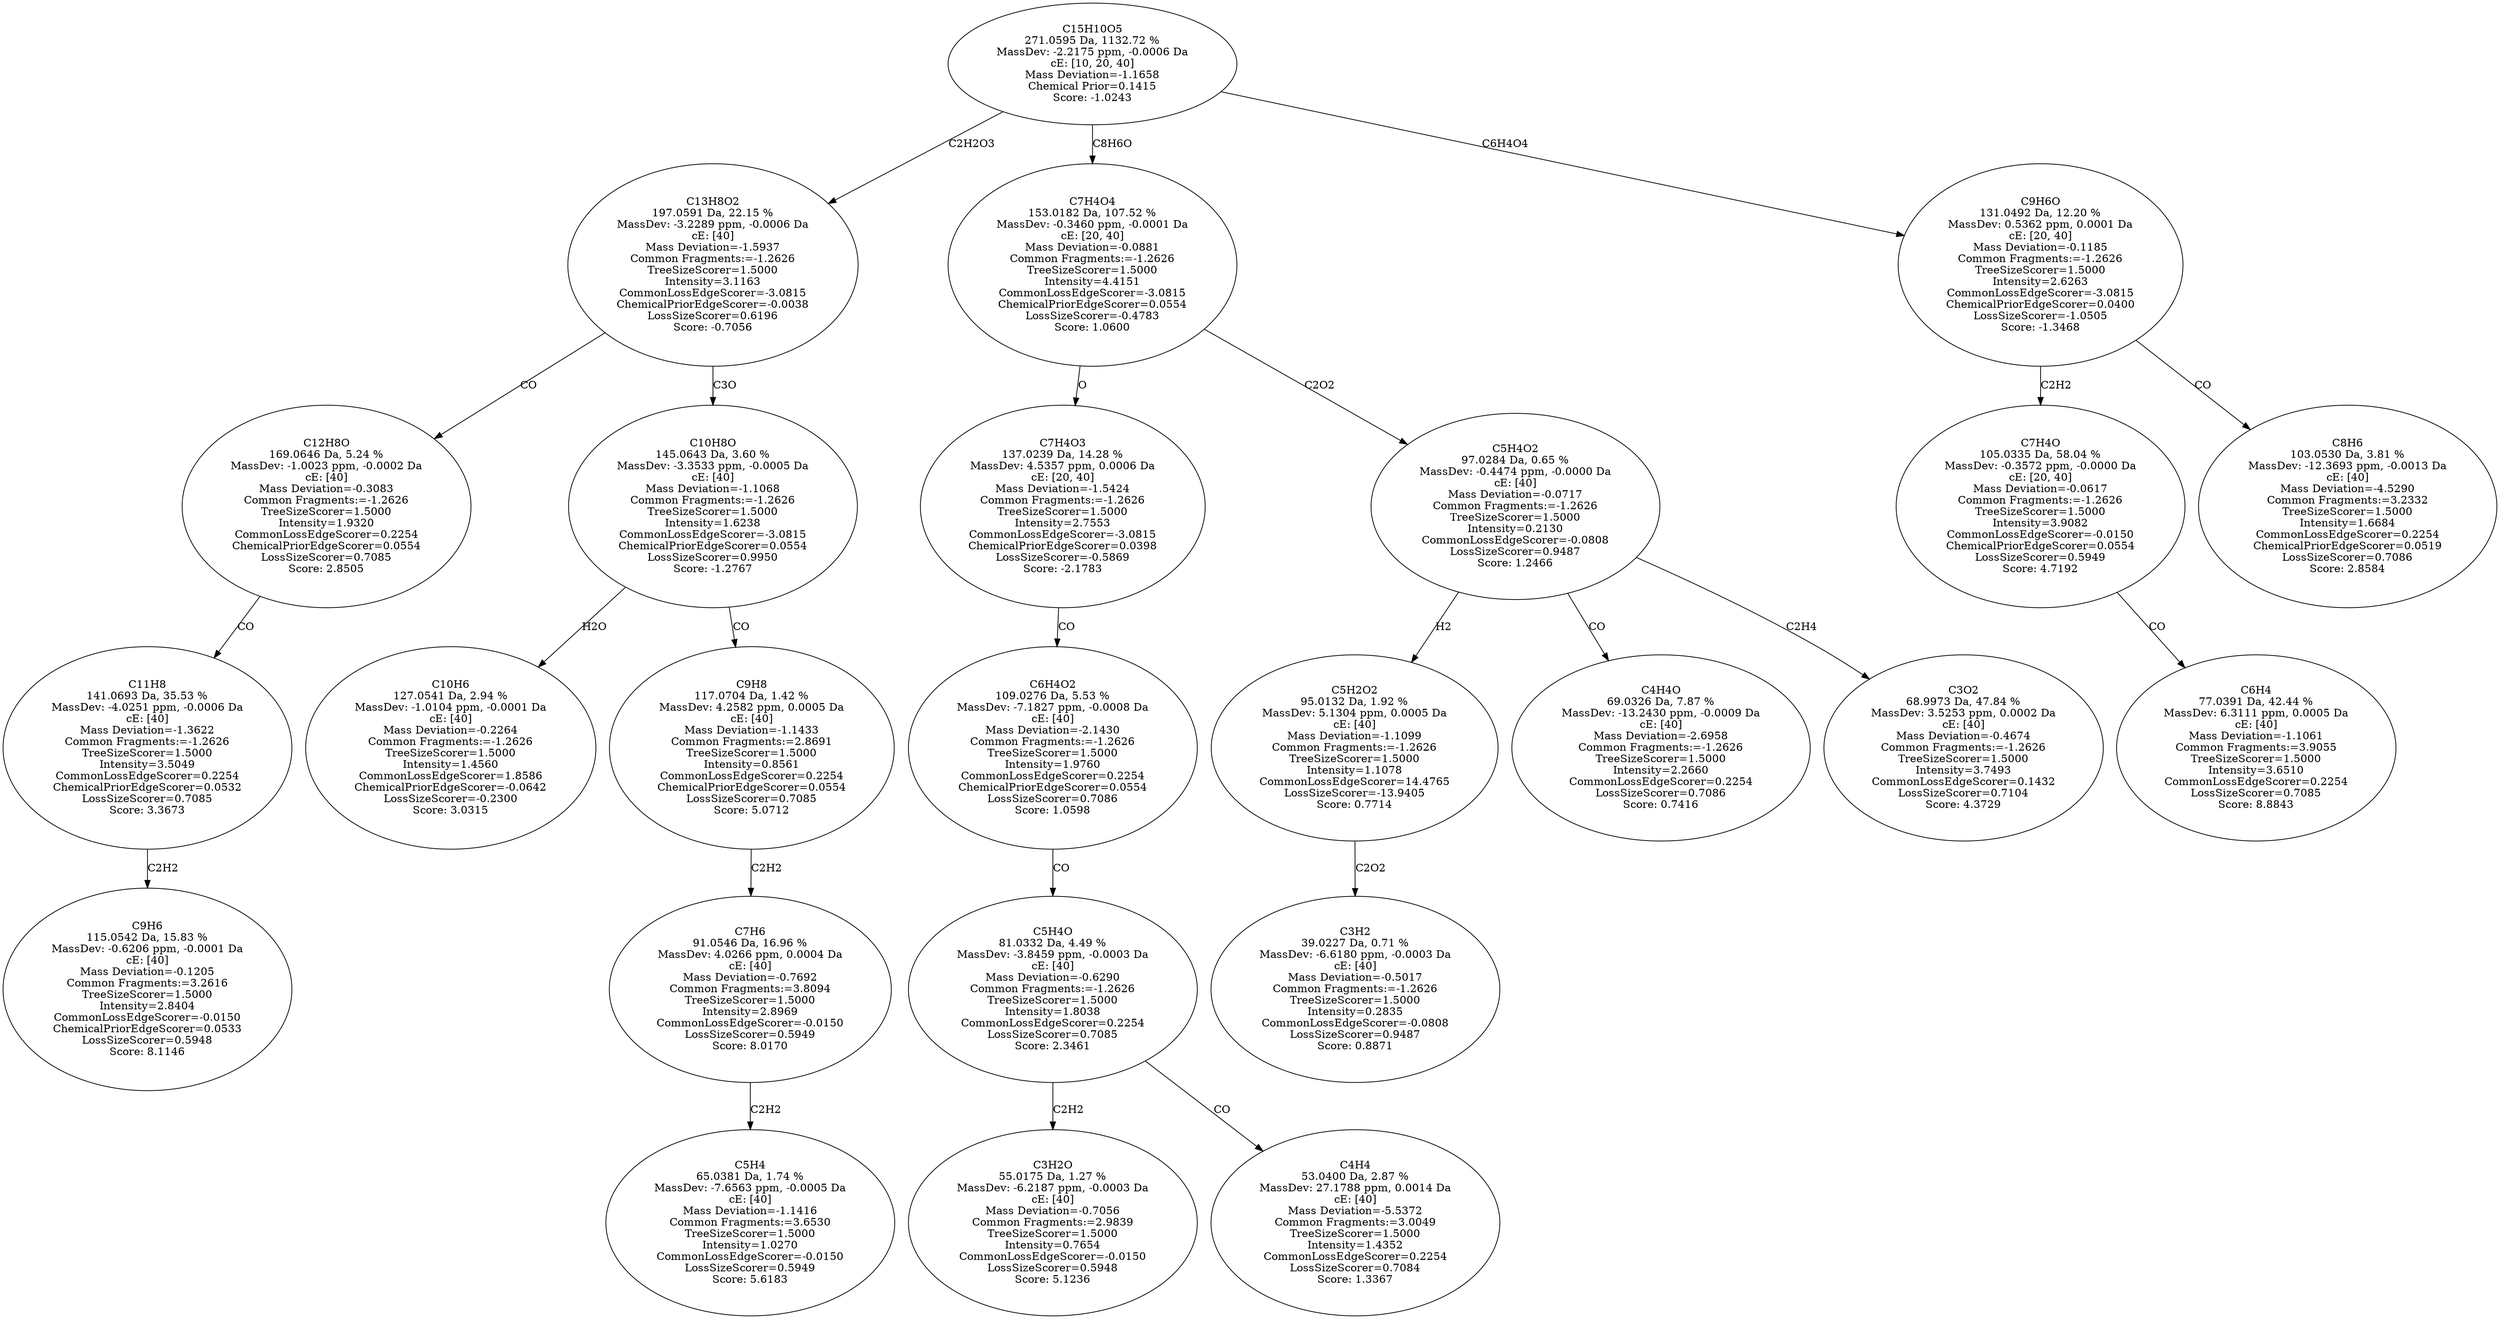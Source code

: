 strict digraph {
v1 [label="C9H6\n115.0542 Da, 15.83 %\nMassDev: -0.6206 ppm, -0.0001 Da\ncE: [40]\nMass Deviation=-0.1205\nCommon Fragments:=3.2616\nTreeSizeScorer=1.5000\nIntensity=2.8404\nCommonLossEdgeScorer=-0.0150\nChemicalPriorEdgeScorer=0.0533\nLossSizeScorer=0.5948\nScore: 8.1146"];
v2 [label="C11H8\n141.0693 Da, 35.53 %\nMassDev: -4.0251 ppm, -0.0006 Da\ncE: [40]\nMass Deviation=-1.3622\nCommon Fragments:=-1.2626\nTreeSizeScorer=1.5000\nIntensity=3.5049\nCommonLossEdgeScorer=0.2254\nChemicalPriorEdgeScorer=0.0532\nLossSizeScorer=0.7085\nScore: 3.3673"];
v3 [label="C12H8O\n169.0646 Da, 5.24 %\nMassDev: -1.0023 ppm, -0.0002 Da\ncE: [40]\nMass Deviation=-0.3083\nCommon Fragments:=-1.2626\nTreeSizeScorer=1.5000\nIntensity=1.9320\nCommonLossEdgeScorer=0.2254\nChemicalPriorEdgeScorer=0.0554\nLossSizeScorer=0.7085\nScore: 2.8505"];
v4 [label="C10H6\n127.0541 Da, 2.94 %\nMassDev: -1.0104 ppm, -0.0001 Da\ncE: [40]\nMass Deviation=-0.2264\nCommon Fragments:=-1.2626\nTreeSizeScorer=1.5000\nIntensity=1.4560\nCommonLossEdgeScorer=1.8586\nChemicalPriorEdgeScorer=-0.0642\nLossSizeScorer=-0.2300\nScore: 3.0315"];
v5 [label="C5H4\n65.0381 Da, 1.74 %\nMassDev: -7.6563 ppm, -0.0005 Da\ncE: [40]\nMass Deviation=-1.1416\nCommon Fragments:=3.6530\nTreeSizeScorer=1.5000\nIntensity=1.0270\nCommonLossEdgeScorer=-0.0150\nLossSizeScorer=0.5949\nScore: 5.6183"];
v6 [label="C7H6\n91.0546 Da, 16.96 %\nMassDev: 4.0266 ppm, 0.0004 Da\ncE: [40]\nMass Deviation=-0.7692\nCommon Fragments:=3.8094\nTreeSizeScorer=1.5000\nIntensity=2.8969\nCommonLossEdgeScorer=-0.0150\nLossSizeScorer=0.5949\nScore: 8.0170"];
v7 [label="C9H8\n117.0704 Da, 1.42 %\nMassDev: 4.2582 ppm, 0.0005 Da\ncE: [40]\nMass Deviation=-1.1433\nCommon Fragments:=2.8691\nTreeSizeScorer=1.5000\nIntensity=0.8561\nCommonLossEdgeScorer=0.2254\nChemicalPriorEdgeScorer=0.0554\nLossSizeScorer=0.7085\nScore: 5.0712"];
v8 [label="C10H8O\n145.0643 Da, 3.60 %\nMassDev: -3.3533 ppm, -0.0005 Da\ncE: [40]\nMass Deviation=-1.1068\nCommon Fragments:=-1.2626\nTreeSizeScorer=1.5000\nIntensity=1.6238\nCommonLossEdgeScorer=-3.0815\nChemicalPriorEdgeScorer=0.0554\nLossSizeScorer=0.9950\nScore: -1.2767"];
v9 [label="C13H8O2\n197.0591 Da, 22.15 %\nMassDev: -3.2289 ppm, -0.0006 Da\ncE: [40]\nMass Deviation=-1.5937\nCommon Fragments:=-1.2626\nTreeSizeScorer=1.5000\nIntensity=3.1163\nCommonLossEdgeScorer=-3.0815\nChemicalPriorEdgeScorer=-0.0038\nLossSizeScorer=0.6196\nScore: -0.7056"];
v10 [label="C3H2O\n55.0175 Da, 1.27 %\nMassDev: -6.2187 ppm, -0.0003 Da\ncE: [40]\nMass Deviation=-0.7056\nCommon Fragments:=2.9839\nTreeSizeScorer=1.5000\nIntensity=0.7654\nCommonLossEdgeScorer=-0.0150\nLossSizeScorer=0.5948\nScore: 5.1236"];
v11 [label="C4H4\n53.0400 Da, 2.87 %\nMassDev: 27.1788 ppm, 0.0014 Da\ncE: [40]\nMass Deviation=-5.5372\nCommon Fragments:=3.0049\nTreeSizeScorer=1.5000\nIntensity=1.4352\nCommonLossEdgeScorer=0.2254\nLossSizeScorer=0.7084\nScore: 1.3367"];
v12 [label="C5H4O\n81.0332 Da, 4.49 %\nMassDev: -3.8459 ppm, -0.0003 Da\ncE: [40]\nMass Deviation=-0.6290\nCommon Fragments:=-1.2626\nTreeSizeScorer=1.5000\nIntensity=1.8038\nCommonLossEdgeScorer=0.2254\nLossSizeScorer=0.7085\nScore: 2.3461"];
v13 [label="C6H4O2\n109.0276 Da, 5.53 %\nMassDev: -7.1827 ppm, -0.0008 Da\ncE: [40]\nMass Deviation=-2.1430\nCommon Fragments:=-1.2626\nTreeSizeScorer=1.5000\nIntensity=1.9760\nCommonLossEdgeScorer=0.2254\nChemicalPriorEdgeScorer=0.0554\nLossSizeScorer=0.7086\nScore: 1.0598"];
v14 [label="C7H4O3\n137.0239 Da, 14.28 %\nMassDev: 4.5357 ppm, 0.0006 Da\ncE: [20, 40]\nMass Deviation=-1.5424\nCommon Fragments:=-1.2626\nTreeSizeScorer=1.5000\nIntensity=2.7553\nCommonLossEdgeScorer=-3.0815\nChemicalPriorEdgeScorer=0.0398\nLossSizeScorer=-0.5869\nScore: -2.1783"];
v15 [label="C3H2\n39.0227 Da, 0.71 %\nMassDev: -6.6180 ppm, -0.0003 Da\ncE: [40]\nMass Deviation=-0.5017\nCommon Fragments:=-1.2626\nTreeSizeScorer=1.5000\nIntensity=0.2835\nCommonLossEdgeScorer=-0.0808\nLossSizeScorer=0.9487\nScore: 0.8871"];
v16 [label="C5H2O2\n95.0132 Da, 1.92 %\nMassDev: 5.1304 ppm, 0.0005 Da\ncE: [40]\nMass Deviation=-1.1099\nCommon Fragments:=-1.2626\nTreeSizeScorer=1.5000\nIntensity=1.1078\nCommonLossEdgeScorer=14.4765\nLossSizeScorer=-13.9405\nScore: 0.7714"];
v17 [label="C4H4O\n69.0326 Da, 7.87 %\nMassDev: -13.2430 ppm, -0.0009 Da\ncE: [40]\nMass Deviation=-2.6958\nCommon Fragments:=-1.2626\nTreeSizeScorer=1.5000\nIntensity=2.2660\nCommonLossEdgeScorer=0.2254\nLossSizeScorer=0.7086\nScore: 0.7416"];
v18 [label="C3O2\n68.9973 Da, 47.84 %\nMassDev: 3.5253 ppm, 0.0002 Da\ncE: [40]\nMass Deviation=-0.4674\nCommon Fragments:=-1.2626\nTreeSizeScorer=1.5000\nIntensity=3.7493\nCommonLossEdgeScorer=0.1432\nLossSizeScorer=0.7104\nScore: 4.3729"];
v19 [label="C5H4O2\n97.0284 Da, 0.65 %\nMassDev: -0.4474 ppm, -0.0000 Da\ncE: [40]\nMass Deviation=-0.0717\nCommon Fragments:=-1.2626\nTreeSizeScorer=1.5000\nIntensity=0.2130\nCommonLossEdgeScorer=-0.0808\nLossSizeScorer=0.9487\nScore: 1.2466"];
v20 [label="C7H4O4\n153.0182 Da, 107.52 %\nMassDev: -0.3460 ppm, -0.0001 Da\ncE: [20, 40]\nMass Deviation=-0.0881\nCommon Fragments:=-1.2626\nTreeSizeScorer=1.5000\nIntensity=4.4151\nCommonLossEdgeScorer=-3.0815\nChemicalPriorEdgeScorer=0.0554\nLossSizeScorer=-0.4783\nScore: 1.0600"];
v21 [label="C6H4\n77.0391 Da, 42.44 %\nMassDev: 6.3111 ppm, 0.0005 Da\ncE: [40]\nMass Deviation=-1.1061\nCommon Fragments:=3.9055\nTreeSizeScorer=1.5000\nIntensity=3.6510\nCommonLossEdgeScorer=0.2254\nLossSizeScorer=0.7085\nScore: 8.8843"];
v22 [label="C7H4O\n105.0335 Da, 58.04 %\nMassDev: -0.3572 ppm, -0.0000 Da\ncE: [20, 40]\nMass Deviation=-0.0617\nCommon Fragments:=-1.2626\nTreeSizeScorer=1.5000\nIntensity=3.9082\nCommonLossEdgeScorer=-0.0150\nChemicalPriorEdgeScorer=0.0554\nLossSizeScorer=0.5949\nScore: 4.7192"];
v23 [label="C8H6\n103.0530 Da, 3.81 %\nMassDev: -12.3693 ppm, -0.0013 Da\ncE: [40]\nMass Deviation=-4.5290\nCommon Fragments:=3.2332\nTreeSizeScorer=1.5000\nIntensity=1.6684\nCommonLossEdgeScorer=0.2254\nChemicalPriorEdgeScorer=0.0519\nLossSizeScorer=0.7086\nScore: 2.8584"];
v24 [label="C9H6O\n131.0492 Da, 12.20 %\nMassDev: 0.5362 ppm, 0.0001 Da\ncE: [20, 40]\nMass Deviation=-0.1185\nCommon Fragments:=-1.2626\nTreeSizeScorer=1.5000\nIntensity=2.6263\nCommonLossEdgeScorer=-3.0815\nChemicalPriorEdgeScorer=0.0400\nLossSizeScorer=-1.0505\nScore: -1.3468"];
v25 [label="C15H10O5\n271.0595 Da, 1132.72 %\nMassDev: -2.2175 ppm, -0.0006 Da\ncE: [10, 20, 40]\nMass Deviation=-1.1658\nChemical Prior=0.1415\nScore: -1.0243"];
v2 -> v1 [label="C2H2"];
v3 -> v2 [label="CO"];
v9 -> v3 [label="CO"];
v8 -> v4 [label="H2O"];
v6 -> v5 [label="C2H2"];
v7 -> v6 [label="C2H2"];
v8 -> v7 [label="CO"];
v9 -> v8 [label="C3O"];
v25 -> v9 [label="C2H2O3"];
v12 -> v10 [label="C2H2"];
v12 -> v11 [label="CO"];
v13 -> v12 [label="CO"];
v14 -> v13 [label="CO"];
v20 -> v14 [label="O"];
v16 -> v15 [label="C2O2"];
v19 -> v16 [label="H2"];
v19 -> v17 [label="CO"];
v19 -> v18 [label="C2H4"];
v20 -> v19 [label="C2O2"];
v25 -> v20 [label="C8H6O"];
v22 -> v21 [label="CO"];
v24 -> v22 [label="C2H2"];
v24 -> v23 [label="CO"];
v25 -> v24 [label="C6H4O4"];
}